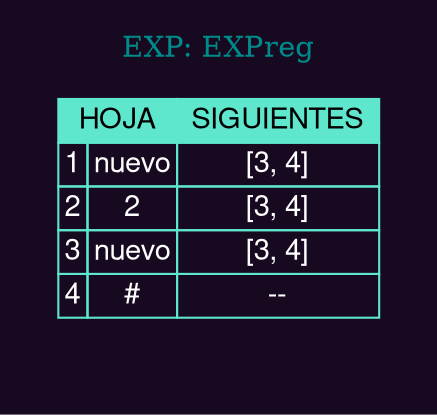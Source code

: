 digraph G {

    fontcolor="cyan4"
    bgcolor="#170920"
    node [fontname="Helvetica,Arial,sans-serif", shape=none, ordering="in"]
    label=" "

    subgraph cluster01{
        color="#170920"
        label="EXP: EXPreg"
        n0 [label = <
                <table border="0" cellspacing="0" cellborder="1" color="#5ee7cd">
                    <tr><td  colspan="2" align="center" bgcolor="#5ee7cd"><font color="black"> HOJA </font></td>
                    <td  align="center" bgcolor="#5ee7cd"><font color="black"> SIGUIENTES </font></td></tr>
                    <tr><td><font color="white" align="center">1</font></td>
                    <td align="center"><font color="white">nuevo</font></td>
                    <td ><font color="white" align="center">[3, 4]</font></td></tr>
                    <tr><td><font color="white" align="center">2</font></td>
                    <td align="center"><font color="white">2</font></td>
                    <td ><font color="white" align="center">[3, 4]</font></td></tr>
                    <tr><td><font color="white" align="center">3</font></td>
                    <td align="center"><font color="white">nuevo</font></td>
                    <td ><font color="white" align="center">[3, 4]</font></td></tr>
                    <tr><td><font color="white" align="center">4</font></td>
                    <td align="center"><font color="white">#</font></td>
                    <td ><font color="white" align="center">--</font></td></tr>
                </table>
        > ] ; 
    }
}
